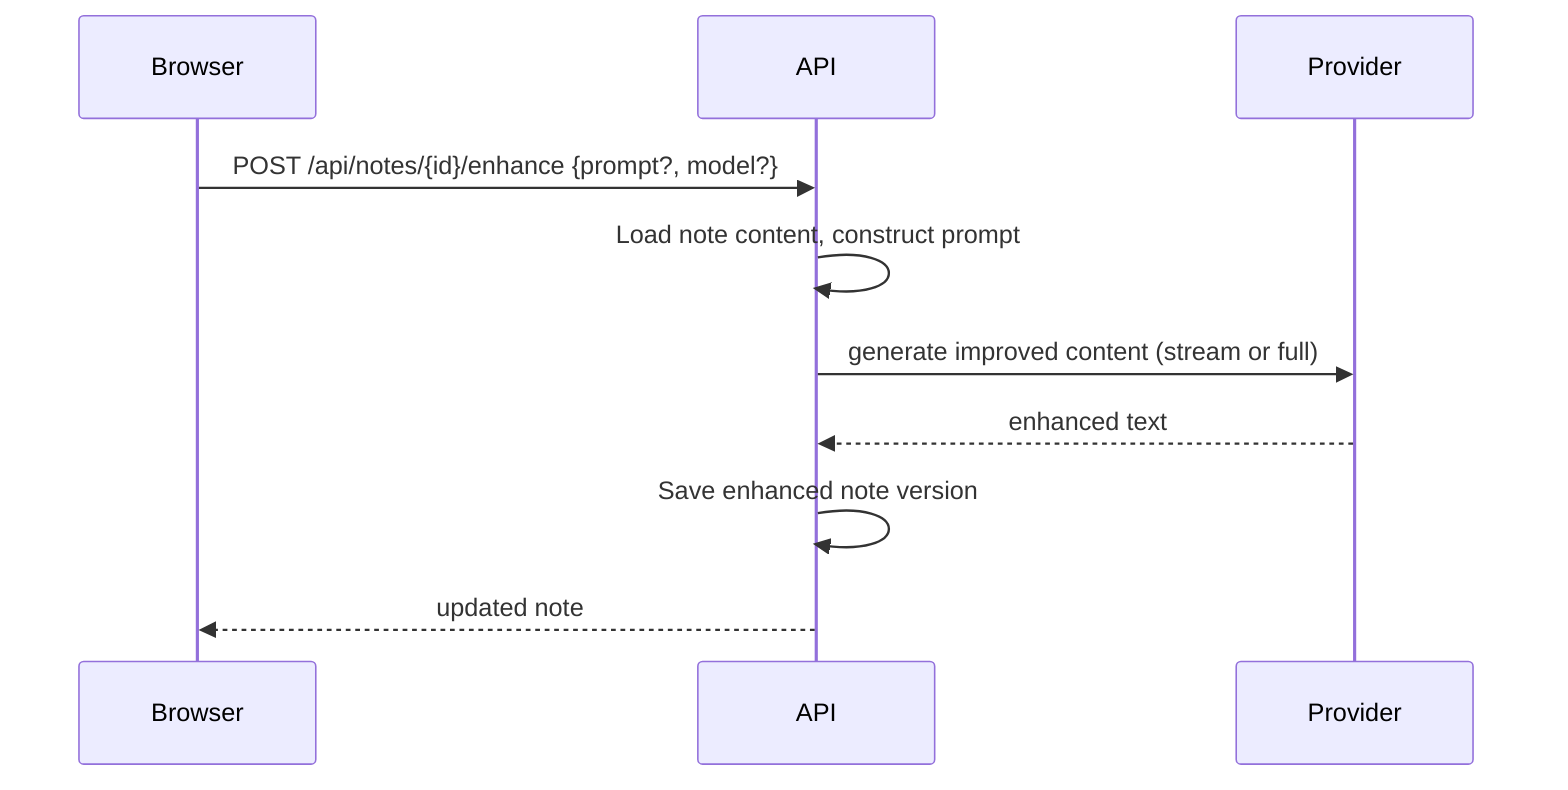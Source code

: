 sequenceDiagram
  participant B as Browser
  participant A as API
  participant P as Provider

  B->>A: POST /api/notes/{id}/enhance {prompt?, model?}
  A->>A: Load note content, construct prompt
  A->>P: generate improved content (stream or full)
  P-->>A: enhanced text
  A->>A: Save enhanced note version
  A-->>B: updated note